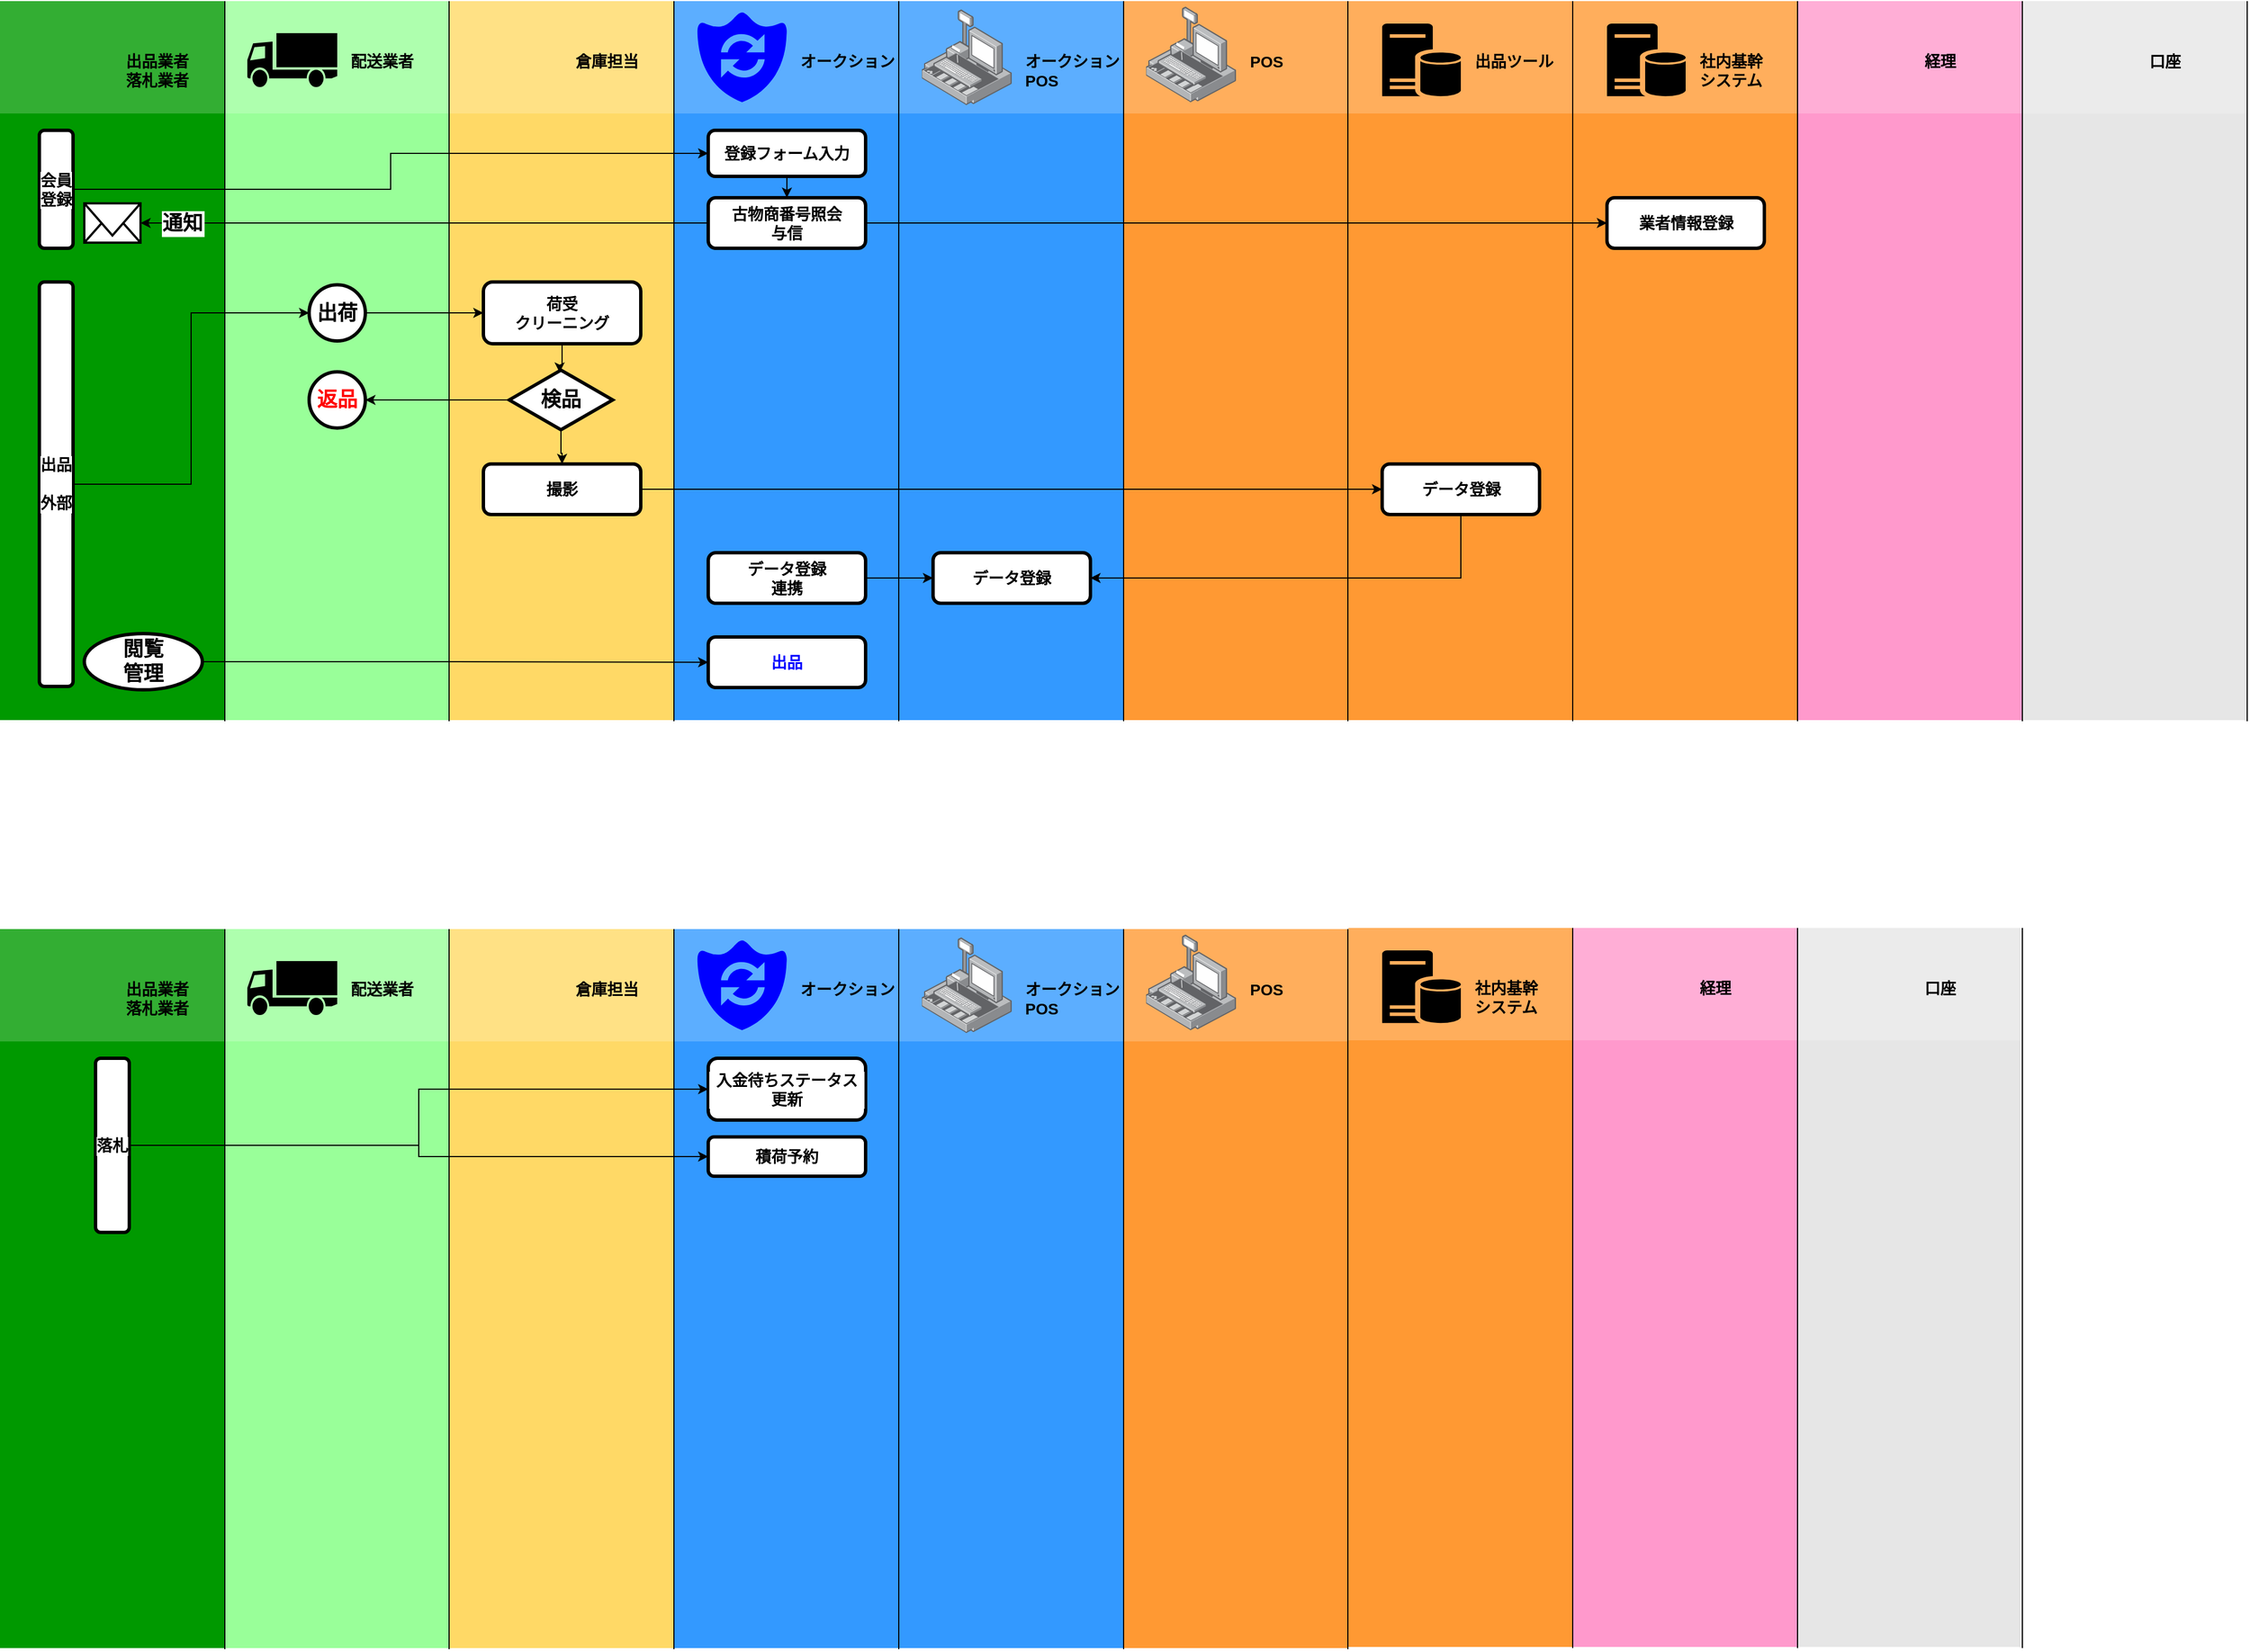 <mxfile version="10.8.5" type="github"><diagram id="za8MhXIXPKN2aP06DoR2" name="Page-1"><mxGraphModel dx="1836" dy="2108" grid="1" gridSize="10" guides="1" tooltips="1" connect="1" arrows="1" fold="1" page="1" pageScale="1" pageWidth="1169" pageHeight="826" math="0" shadow="0"><root><mxCell id="0"/><mxCell id="1" parent="0"/><mxCell id="djTdqgTqJG-qwQicNYeu-81" value="" style="group" vertex="1" connectable="0" parent="1"><mxGeometry x="999.5" y="5.351e-14" width="200" height="641" as="geometry"/></mxCell><mxCell id="djTdqgTqJG-qwQicNYeu-17" value="" style="whiteSpace=wrap;html=1;labelBackgroundColor=#ffffff;fontSize=14;fontColor=#0000FF;align=left;strokeColor=none;fillColor=#FF9933;" vertex="1" parent="djTdqgTqJG-qwQicNYeu-81"><mxGeometry width="200" height="640" as="geometry"/></mxCell><mxCell id="djTdqgTqJG-qwQicNYeu-18" value="" style="whiteSpace=wrap;html=1;labelBackgroundColor=#ffffff;fillColor=#FFFFFF;fontSize=14;fontColor=#FFFFFF;align=left;strokeColor=none;opacity=20;" vertex="1" parent="djTdqgTqJG-qwQicNYeu-81"><mxGeometry width="200" height="100" as="geometry"/></mxCell><mxCell id="djTdqgTqJG-qwQicNYeu-19" value="" style="endArrow=none;html=1;fontSize=14;fontColor=#0000FF;" edge="1" parent="djTdqgTqJG-qwQicNYeu-81"><mxGeometry width="50" height="50" relative="1" as="geometry"><mxPoint x="199.5" y="641" as="sourcePoint"/><mxPoint x="199.5" as="targetPoint"/></mxGeometry></mxCell><mxCell id="djTdqgTqJG-qwQicNYeu-20" value="POS" style="text;html=1;resizable=0;points=[];autosize=1;align=left;verticalAlign=top;spacingTop=-4;fontSize=14;fontColor=#000000;fontStyle=1" vertex="1" parent="djTdqgTqJG-qwQicNYeu-81"><mxGeometry x="110" y="42.5" width="50" height="20" as="geometry"/></mxCell><mxCell id="djTdqgTqJG-qwQicNYeu-21" value="" style="points=[];aspect=fixed;html=1;align=center;shadow=0;dashed=0;image;image=img/lib/allied_telesis/security/POS.svg;fillColor=#009900;fontColor=#000000;fontStyle=1" vertex="1" parent="djTdqgTqJG-qwQicNYeu-81"><mxGeometry x="20" y="5" width="80" height="85" as="geometry"/></mxCell><mxCell id="djTdqgTqJG-qwQicNYeu-66" value="" style="whiteSpace=wrap;html=1;labelBackgroundColor=#ffffff;fontSize=14;fontColor=#0000FF;align=left;strokeColor=none;fillColor=#3399FF;" vertex="1" parent="1"><mxGeometry x="800" y="5.329e-14" width="200" height="640" as="geometry"/></mxCell><mxCell id="djTdqgTqJG-qwQicNYeu-75" value="" style="group" vertex="1" connectable="0" parent="1"><mxGeometry x="600" width="200" height="641" as="geometry"/></mxCell><mxCell id="djTdqgTqJG-qwQicNYeu-7" value="" style="whiteSpace=wrap;html=1;labelBackgroundColor=#ffffff;fontSize=14;fontColor=#0000FF;align=left;strokeColor=none;fillColor=#3399FF;" vertex="1" parent="djTdqgTqJG-qwQicNYeu-75"><mxGeometry width="200" height="640" as="geometry"/></mxCell><mxCell id="djTdqgTqJG-qwQicNYeu-10" value="" style="whiteSpace=wrap;html=1;labelBackgroundColor=#ffffff;fillColor=#FFFFFF;fontSize=14;fontColor=#FFFFFF;align=left;strokeColor=none;opacity=20;" vertex="1" parent="djTdqgTqJG-qwQicNYeu-75"><mxGeometry width="200" height="100" as="geometry"/></mxCell><mxCell id="djTdqgTqJG-qwQicNYeu-12" value="" style="pointerEvents=1;shadow=0;dashed=0;html=1;strokeColor=none;labelPosition=center;verticalLabelPosition=bottom;verticalAlign=top;align=center;shape=mxgraph.mscae.oms.system_update;fillColor=#0000FF;fontColor=#009900;fontStyle=1" vertex="1" parent="djTdqgTqJG-qwQicNYeu-75"><mxGeometry x="20" y="10" width="80" height="80" as="geometry"/></mxCell><mxCell id="djTdqgTqJG-qwQicNYeu-8" value="" style="endArrow=none;html=1;fontSize=14;fontColor=#0000FF;" edge="1" parent="djTdqgTqJG-qwQicNYeu-75"><mxGeometry width="50" height="50" relative="1" as="geometry"><mxPoint x="199.5" y="641" as="sourcePoint"/><mxPoint x="199.5" as="targetPoint"/></mxGeometry></mxCell><mxCell id="djTdqgTqJG-qwQicNYeu-72" value="" style="shape=image;html=1;verticalAlign=top;verticalLabelPosition=bottom;labelBackgroundColor=#ffffff;imageAspect=0;aspect=fixed;image=https://cdn0.iconfinder.com/data/icons/google-material-design-3-0/48/ic_fiber_new_48px-128.png;strokeWidth=3;fillColor=#FFFFFF;gradientColor=none;fontSize=14;fontColor=#FF0000;align=center;" vertex="1" parent="djTdqgTqJG-qwQicNYeu-75"><mxGeometry x="6" y="4.5" width="28" height="28" as="geometry"/></mxCell><mxCell id="djTdqgTqJG-qwQicNYeu-57" value="積荷予約" style="rounded=1;whiteSpace=wrap;html=1;labelBackgroundColor=#ffffff;strokeWidth=3;fillColor=#FFFFFF;gradientColor=none;fontSize=14;fontColor=#000000;align=center;fontStyle=1" vertex="1" parent="djTdqgTqJG-qwQicNYeu-75"><mxGeometry x="30" y="185" width="140" height="35" as="geometry"/></mxCell><mxCell id="djTdqgTqJG-qwQicNYeu-80" value="" style="group" vertex="1" connectable="0" parent="1"><mxGeometry x="400" width="200" height="641" as="geometry"/></mxCell><mxCell id="djTdqgTqJG-qwQicNYeu-29" value="" style="whiteSpace=wrap;html=1;labelBackgroundColor=#ffffff;fontSize=14;fontColor=#0000FF;align=left;strokeColor=none;fillColor=#FFD966;" vertex="1" parent="djTdqgTqJG-qwQicNYeu-80"><mxGeometry width="200" height="640" as="geometry"/></mxCell><mxCell id="djTdqgTqJG-qwQicNYeu-30" value="" style="whiteSpace=wrap;html=1;labelBackgroundColor=#ffffff;fillColor=#FFFFFF;fontSize=14;fontColor=#FFFFFF;align=left;strokeColor=none;opacity=20;" vertex="1" parent="djTdqgTqJG-qwQicNYeu-80"><mxGeometry width="200" height="100" as="geometry"/></mxCell><mxCell id="djTdqgTqJG-qwQicNYeu-35" value="" style="shape=image;html=1;verticalAlign=top;verticalLabelPosition=bottom;labelBackgroundColor=#ffffff;imageAspect=0;aspect=fixed;image=https://cdn3.iconfinder.com/data/icons/whisky-break/90/warehouse-128.png;fontStyle=1;imageBackground=none;" vertex="1" parent="djTdqgTqJG-qwQicNYeu-80"><mxGeometry x="20" y="12.5" width="80" height="80" as="geometry"/></mxCell><mxCell id="djTdqgTqJG-qwQicNYeu-28" value="倉庫担当" style="text;html=1;resizable=0;points=[];autosize=1;align=left;verticalAlign=top;spacingTop=-4;fontSize=14;fontColor=#000000;fontStyle=1" vertex="1" parent="djTdqgTqJG-qwQicNYeu-80"><mxGeometry x="110" y="42.5" width="70" height="20" as="geometry"/></mxCell><mxCell id="djTdqgTqJG-qwQicNYeu-31" value="" style="endArrow=none;html=1;fontSize=14;fontColor=#0000FF;" edge="1" parent="djTdqgTqJG-qwQicNYeu-80"><mxGeometry width="50" height="50" relative="1" as="geometry"><mxPoint x="199.5" y="641" as="sourcePoint"/><mxPoint x="199.5" as="targetPoint"/></mxGeometry></mxCell><mxCell id="djTdqgTqJG-qwQicNYeu-79" value="" style="group" vertex="1" connectable="0" parent="1"><mxGeometry x="200" width="200" height="641" as="geometry"/></mxCell><mxCell id="djTdqgTqJG-qwQicNYeu-25" value="" style="whiteSpace=wrap;html=1;labelBackgroundColor=#ffffff;fontSize=14;fontColor=#99FF99;align=left;strokeColor=none;fillColor=#99FF99;" vertex="1" parent="djTdqgTqJG-qwQicNYeu-79"><mxGeometry width="200" height="640" as="geometry"/></mxCell><mxCell id="djTdqgTqJG-qwQicNYeu-26" value="" style="whiteSpace=wrap;html=1;labelBackgroundColor=#ffffff;fillColor=#FFFFFF;fontSize=14;fontColor=#FFFFFF;align=left;strokeColor=none;opacity=20;" vertex="1" parent="djTdqgTqJG-qwQicNYeu-79"><mxGeometry width="200" height="100" as="geometry"/></mxCell><mxCell id="djTdqgTqJG-qwQicNYeu-33" value="" style="endArrow=none;html=1;fontSize=14;fontColor=#0000FF;" edge="1" parent="djTdqgTqJG-qwQicNYeu-79"><mxGeometry width="50" height="50" relative="1" as="geometry"><mxPoint x="199.5" y="641" as="sourcePoint"/><mxPoint x="199.5" as="targetPoint"/></mxGeometry></mxCell><mxCell id="djTdqgTqJG-qwQicNYeu-37" value="配送業者" style="text;html=1;resizable=0;points=[];autosize=1;align=left;verticalAlign=top;spacingTop=-4;fontSize=14;fontColor=#000000;fontStyle=1" vertex="1" parent="djTdqgTqJG-qwQicNYeu-79"><mxGeometry x="110" y="42.5" width="70" height="20" as="geometry"/></mxCell><mxCell id="djTdqgTqJG-qwQicNYeu-38" value="" style="shape=mxgraph.signs.transportation.truck_1;html=1;fillColor=#000000;strokeColor=none;verticalLabelPosition=bottom;verticalAlign=top;align=center;labelBackgroundColor=#ffffff;fontSize=14;fontColor=#99FF99;" vertex="1" parent="djTdqgTqJG-qwQicNYeu-79"><mxGeometry x="20" y="28.5" width="80" height="48" as="geometry"/></mxCell><mxCell id="djTdqgTqJG-qwQicNYeu-78" value="" style="group;fontStyle=0;fontColor=#000000;" vertex="1" connectable="0" parent="1"><mxGeometry width="200" height="641" as="geometry"/></mxCell><mxCell id="djTdqgTqJG-qwQicNYeu-3" value="" style="whiteSpace=wrap;html=1;labelBackgroundColor=#ffffff;fontSize=14;fontColor=#0000FF;align=left;strokeColor=none;fillColor=#009900;" vertex="1" parent="djTdqgTqJG-qwQicNYeu-78"><mxGeometry width="200" height="640" as="geometry"/></mxCell><mxCell id="djTdqgTqJG-qwQicNYeu-9" value="" style="whiteSpace=wrap;html=1;labelBackgroundColor=#ffffff;fillColor=#FFFFFF;fontSize=14;fontColor=#FFFFFF;align=left;strokeColor=none;opacity=20;" vertex="1" parent="djTdqgTqJG-qwQicNYeu-78"><mxGeometry width="200" height="100" as="geometry"/></mxCell><mxCell id="djTdqgTqJG-qwQicNYeu-1" value="" style="shape=image;html=1;verticalAlign=top;verticalLabelPosition=bottom;labelBackgroundColor=#ffffff;imageAspect=0;aspect=fixed;image=https://cdn2.iconfinder.com/data/icons/property-agent-real-estate/235/property-agent-010-128.png;fontSize=14;fontColor=#0000FF;align=left;" vertex="1" parent="djTdqgTqJG-qwQicNYeu-78"><mxGeometry x="35" y="20" width="65" height="65" as="geometry"/></mxCell><mxCell id="djTdqgTqJG-qwQicNYeu-4" value="出品業者&lt;br&gt;落札業者&lt;br&gt;" style="text;html=1;resizable=0;points=[];autosize=1;align=left;verticalAlign=top;spacingTop=-4;fontSize=14;fontColor=#000000;fontStyle=1" vertex="1" parent="djTdqgTqJG-qwQicNYeu-78"><mxGeometry x="110" y="42.5" width="70" height="40" as="geometry"/></mxCell><mxCell id="djTdqgTqJG-qwQicNYeu-2" value="" style="endArrow=none;html=1;fontSize=14;fontColor=#0000FF;" edge="1" parent="djTdqgTqJG-qwQicNYeu-78"><mxGeometry width="50" height="50" relative="1" as="geometry"><mxPoint x="200" y="641" as="sourcePoint"/><mxPoint x="200" as="targetPoint"/></mxGeometry></mxCell><mxCell id="djTdqgTqJG-qwQicNYeu-85" value="落札" style="rounded=1;whiteSpace=wrap;html=1;labelBackgroundColor=#ffffff;strokeWidth=3;fillColor=#FFFFFF;gradientColor=none;fontSize=14;fontColor=#000000;align=center;fontStyle=1" vertex="1" parent="djTdqgTqJG-qwQicNYeu-78"><mxGeometry x="85" y="115" width="30" height="155" as="geometry"/></mxCell><mxCell id="djTdqgTqJG-qwQicNYeu-49" value="入金待ちステータス更新" style="rounded=1;whiteSpace=wrap;html=1;labelBackgroundColor=#ffffff;strokeWidth=3;fillColor=#FFFFFF;gradientColor=none;fontSize=14;fontColor=#000000;align=center;fontStyle=1" vertex="1" parent="1"><mxGeometry x="630" y="115" width="140" height="55" as="geometry"/></mxCell><mxCell id="djTdqgTqJG-qwQicNYeu-56" value="" style="shape=image;html=1;verticalAlign=top;verticalLabelPosition=bottom;labelBackgroundColor=#ffffff;imageAspect=0;aspect=fixed;image=https://cdn1.iconfinder.com/data/icons/business-237/65/icons-09-128.png;strokeWidth=3;fillColor=#FF99CC;gradientColor=none;fontSize=14;fontColor=#000000;align=center;" vertex="1" parent="1"><mxGeometry x="1411.5" y="2.5" width="88" height="88" as="geometry"/></mxCell><mxCell id="djTdqgTqJG-qwQicNYeu-67" value="" style="whiteSpace=wrap;html=1;labelBackgroundColor=#ffffff;fillColor=#FFFFFF;fontSize=14;fontColor=#FFFFFF;align=left;strokeColor=none;opacity=20;" vertex="1" parent="1"><mxGeometry x="800" y="5.329e-14" width="200" height="100" as="geometry"/></mxCell><mxCell id="djTdqgTqJG-qwQicNYeu-70" value="" style="endArrow=none;html=1;fontSize=14;fontColor=#0000FF;" edge="1" parent="1"><mxGeometry width="50" height="50" relative="1" as="geometry"><mxPoint x="999.5" y="641" as="sourcePoint"/><mxPoint x="999.5" y="5.329e-14" as="targetPoint"/></mxGeometry></mxCell><mxCell id="djTdqgTqJG-qwQicNYeu-71" value="" style="points=[];aspect=fixed;html=1;align=center;shadow=0;dashed=0;image;image=img/lib/allied_telesis/security/POS.svg;fillColor=#009900;fontColor=#000000;fontStyle=1" vertex="1" parent="1"><mxGeometry x="820" y="7.5" width="80" height="85" as="geometry"/></mxCell><mxCell id="djTdqgTqJG-qwQicNYeu-73" value="" style="shape=image;html=1;verticalAlign=top;verticalLabelPosition=bottom;labelBackgroundColor=#ffffff;imageAspect=0;aspect=fixed;image=https://cdn0.iconfinder.com/data/icons/google-material-design-3-0/48/ic_fiber_new_48px-128.png;strokeWidth=3;fillColor=#FFFFFF;gradientColor=none;fontSize=14;fontColor=#FF0000;align=center;" vertex="1" parent="1"><mxGeometry x="806" y="4.5" width="28" height="28" as="geometry"/></mxCell><mxCell id="djTdqgTqJG-qwQicNYeu-16" value="オークション" style="text;html=1;resizable=0;points=[];autosize=1;align=left;verticalAlign=top;spacingTop=-4;fontSize=14;fontColor=#000000;fontStyle=1" vertex="1" parent="1"><mxGeometry x="710" y="42.5" width="100" height="20" as="geometry"/></mxCell><mxCell id="djTdqgTqJG-qwQicNYeu-69" value="オークション&lt;br&gt;POS&lt;br&gt;" style="text;html=1;resizable=0;points=[];autosize=1;align=left;verticalAlign=top;spacingTop=-4;fontSize=14;fontColor=#000000;fontStyle=1" vertex="1" parent="1"><mxGeometry x="910" y="42.5" width="100" height="40" as="geometry"/></mxCell><mxCell id="djTdqgTqJG-qwQicNYeu-82" value="" style="group" vertex="1" connectable="0" parent="1"><mxGeometry x="1399.5" y="-1.0" width="200" height="641" as="geometry"/></mxCell><mxCell id="djTdqgTqJG-qwQicNYeu-39" value="" style="whiteSpace=wrap;html=1;labelBackgroundColor=#ffffff;fontSize=14;fontColor=#0000FF;align=left;strokeColor=none;fillColor=#FF99CC;" vertex="1" parent="djTdqgTqJG-qwQicNYeu-82"><mxGeometry width="200" height="640" as="geometry"/></mxCell><mxCell id="djTdqgTqJG-qwQicNYeu-40" value="" style="whiteSpace=wrap;html=1;labelBackgroundColor=#ffffff;fillColor=#FFFFFF;fontSize=14;fontColor=#FFFFFF;align=left;strokeColor=none;opacity=20;" vertex="1" parent="djTdqgTqJG-qwQicNYeu-82"><mxGeometry width="200" height="100" as="geometry"/></mxCell><mxCell id="djTdqgTqJG-qwQicNYeu-41" value="" style="endArrow=none;html=1;fontSize=14;fontColor=#0000FF;" edge="1" parent="djTdqgTqJG-qwQicNYeu-82"><mxGeometry width="50" height="50" relative="1" as="geometry"><mxPoint x="199.5" y="641" as="sourcePoint"/><mxPoint x="199.5" as="targetPoint"/></mxGeometry></mxCell><mxCell id="djTdqgTqJG-qwQicNYeu-42" value="経理" style="text;html=1;resizable=0;points=[];autosize=1;align=left;verticalAlign=top;spacingTop=-4;fontSize=14;fontColor=#000000;fontStyle=1" vertex="1" parent="djTdqgTqJG-qwQicNYeu-82"><mxGeometry x="110" y="42.5" width="40" height="20" as="geometry"/></mxCell><mxCell id="djTdqgTqJG-qwQicNYeu-43" value="" style="shape=image;html=1;verticalAlign=top;verticalLabelPosition=bottom;labelBackgroundColor=#ffffff;imageAspect=0;aspect=fixed;image=https://cdn2.iconfinder.com/data/icons/free-mobile-icon-kit/64/Yen_coin.png;strokeWidth=3;fillColor=#FF9933;gradientColor=none;fontSize=14;fontColor=#99FF99;align=center;" vertex="1" parent="djTdqgTqJG-qwQicNYeu-82"><mxGeometry x="36" y="18" width="64" height="64" as="geometry"/></mxCell><mxCell id="djTdqgTqJG-qwQicNYeu-83" value="" style="group" vertex="1" connectable="0" parent="1"><mxGeometry x="1599.5" y="-1" width="200" height="641" as="geometry"/></mxCell><mxCell id="djTdqgTqJG-qwQicNYeu-51" value="" style="whiteSpace=wrap;html=1;labelBackgroundColor=#ffffff;fontSize=14;align=left;strokeColor=none;fillColor=#E6E6E6;" vertex="1" parent="djTdqgTqJG-qwQicNYeu-83"><mxGeometry width="200" height="640" as="geometry"/></mxCell><mxCell id="djTdqgTqJG-qwQicNYeu-52" value="" style="whiteSpace=wrap;html=1;labelBackgroundColor=#ffffff;fillColor=#FFFFFF;fontSize=14;fontColor=#FFFFFF;align=left;strokeColor=none;opacity=20;" vertex="1" parent="djTdqgTqJG-qwQicNYeu-83"><mxGeometry width="200" height="100" as="geometry"/></mxCell><mxCell id="djTdqgTqJG-qwQicNYeu-53" value="" style="endArrow=none;html=1;fontSize=14;fontColor=#0000FF;" edge="1" parent="djTdqgTqJG-qwQicNYeu-83"><mxGeometry width="50" height="50" relative="1" as="geometry"><mxPoint x="199.5" y="641" as="sourcePoint"/><mxPoint x="199.5" as="targetPoint"/></mxGeometry></mxCell><mxCell id="djTdqgTqJG-qwQicNYeu-54" value="口座" style="text;html=1;resizable=0;points=[];autosize=1;align=left;verticalAlign=top;spacingTop=-4;fontSize=14;fontColor=#000000;fontStyle=1" vertex="1" parent="djTdqgTqJG-qwQicNYeu-83"><mxGeometry x="110" y="43" width="40" height="20" as="geometry"/></mxCell><mxCell id="djTdqgTqJG-qwQicNYeu-86" style="edgeStyle=orthogonalEdgeStyle;rounded=0;orthogonalLoop=1;jettySize=auto;html=1;fontSize=14;fontColor=#000000;" edge="1" parent="1" source="djTdqgTqJG-qwQicNYeu-85" target="djTdqgTqJG-qwQicNYeu-49"><mxGeometry relative="1" as="geometry"/></mxCell><mxCell id="djTdqgTqJG-qwQicNYeu-88" style="edgeStyle=orthogonalEdgeStyle;rounded=0;orthogonalLoop=1;jettySize=auto;html=1;entryX=0;entryY=0.5;entryDx=0;entryDy=0;fontSize=14;fontColor=#000000;" edge="1" parent="1" source="djTdqgTqJG-qwQicNYeu-85" target="djTdqgTqJG-qwQicNYeu-57"><mxGeometry relative="1" as="geometry"/></mxCell><mxCell id="djTdqgTqJG-qwQicNYeu-90" value="" style="group" vertex="1" connectable="0" parent="1"><mxGeometry x="999.5" y="-826" width="238.5" height="641" as="geometry"/></mxCell><mxCell id="djTdqgTqJG-qwQicNYeu-91" value="" style="whiteSpace=wrap;html=1;labelBackgroundColor=#ffffff;fontSize=14;fontColor=#0000FF;align=left;strokeColor=none;fillColor=#FF9933;" vertex="1" parent="djTdqgTqJG-qwQicNYeu-90"><mxGeometry width="200" height="640" as="geometry"/></mxCell><mxCell id="djTdqgTqJG-qwQicNYeu-92" value="" style="whiteSpace=wrap;html=1;labelBackgroundColor=#ffffff;fillColor=#FFFFFF;fontSize=14;fontColor=#FFFFFF;align=left;strokeColor=none;opacity=20;" vertex="1" parent="djTdqgTqJG-qwQicNYeu-90"><mxGeometry width="200" height="100" as="geometry"/></mxCell><mxCell id="djTdqgTqJG-qwQicNYeu-93" value="" style="endArrow=none;html=1;fontSize=14;fontColor=#0000FF;" edge="1" parent="djTdqgTqJG-qwQicNYeu-90"><mxGeometry width="50" height="50" relative="1" as="geometry"><mxPoint x="199.5" y="641" as="sourcePoint"/><mxPoint x="199.5" as="targetPoint"/></mxGeometry></mxCell><mxCell id="djTdqgTqJG-qwQicNYeu-94" value="POS" style="text;html=1;resizable=0;points=[];autosize=1;align=left;verticalAlign=top;spacingTop=-4;fontSize=14;fontColor=#000000;fontStyle=1" vertex="1" parent="djTdqgTqJG-qwQicNYeu-90"><mxGeometry x="110" y="42.5" width="50" height="20" as="geometry"/></mxCell><mxCell id="djTdqgTqJG-qwQicNYeu-95" value="" style="points=[];aspect=fixed;html=1;align=center;shadow=0;dashed=0;image;image=img/lib/allied_telesis/security/POS.svg;fillColor=#009900;fontColor=#000000;fontStyle=1" vertex="1" parent="djTdqgTqJG-qwQicNYeu-90"><mxGeometry x="20" y="5" width="80" height="85" as="geometry"/></mxCell><mxCell id="djTdqgTqJG-qwQicNYeu-96" value="" style="whiteSpace=wrap;html=1;labelBackgroundColor=#ffffff;fontSize=14;fontColor=#0000FF;align=left;strokeColor=none;fillColor=#3399FF;" vertex="1" parent="1"><mxGeometry x="800" y="-826" width="200" height="640" as="geometry"/></mxCell><mxCell id="djTdqgTqJG-qwQicNYeu-97" value="" style="group" vertex="1" connectable="0" parent="1"><mxGeometry x="600" y="-826" width="200" height="641" as="geometry"/></mxCell><mxCell id="djTdqgTqJG-qwQicNYeu-98" value="" style="whiteSpace=wrap;html=1;labelBackgroundColor=#ffffff;fontSize=14;fontColor=#0000FF;align=left;strokeColor=none;fillColor=#3399FF;" vertex="1" parent="djTdqgTqJG-qwQicNYeu-97"><mxGeometry width="200" height="640" as="geometry"/></mxCell><mxCell id="djTdqgTqJG-qwQicNYeu-99" value="" style="whiteSpace=wrap;html=1;labelBackgroundColor=#ffffff;fillColor=#FFFFFF;fontSize=14;fontColor=#FFFFFF;align=left;strokeColor=none;opacity=20;" vertex="1" parent="djTdqgTqJG-qwQicNYeu-97"><mxGeometry width="200" height="100" as="geometry"/></mxCell><mxCell id="djTdqgTqJG-qwQicNYeu-100" value="" style="pointerEvents=1;shadow=0;dashed=0;html=1;strokeColor=none;labelPosition=center;verticalLabelPosition=bottom;verticalAlign=top;align=center;shape=mxgraph.mscae.oms.system_update;fillColor=#0000FF;fontColor=#009900;fontStyle=1" vertex="1" parent="djTdqgTqJG-qwQicNYeu-97"><mxGeometry x="20" y="10" width="80" height="80" as="geometry"/></mxCell><mxCell id="djTdqgTqJG-qwQicNYeu-101" value="" style="endArrow=none;html=1;fontSize=14;fontColor=#0000FF;" edge="1" parent="djTdqgTqJG-qwQicNYeu-97"><mxGeometry width="50" height="50" relative="1" as="geometry"><mxPoint x="199.5" y="641" as="sourcePoint"/><mxPoint x="199.5" as="targetPoint"/></mxGeometry></mxCell><mxCell id="djTdqgTqJG-qwQicNYeu-102" value="" style="shape=image;html=1;verticalAlign=top;verticalLabelPosition=bottom;labelBackgroundColor=#ffffff;imageAspect=0;aspect=fixed;image=https://cdn0.iconfinder.com/data/icons/google-material-design-3-0/48/ic_fiber_new_48px-128.png;strokeWidth=3;fillColor=#FFFFFF;gradientColor=none;fontSize=14;fontColor=#FF0000;align=center;" vertex="1" parent="djTdqgTqJG-qwQicNYeu-97"><mxGeometry x="6" y="4.5" width="28" height="28" as="geometry"/></mxCell><mxCell id="djTdqgTqJG-qwQicNYeu-103" value="古物商番号照会&lt;br&gt;与信&lt;br&gt;" style="rounded=1;whiteSpace=wrap;html=1;labelBackgroundColor=#ffffff;strokeWidth=3;fillColor=#FFFFFF;gradientColor=none;fontSize=14;fontColor=#000000;align=center;fontStyle=1" vertex="1" parent="djTdqgTqJG-qwQicNYeu-97"><mxGeometry x="30" y="175" width="140" height="45" as="geometry"/></mxCell><mxCell id="djTdqgTqJG-qwQicNYeu-225" value="データ登録&lt;br&gt;連携&lt;br&gt;" style="rounded=1;whiteSpace=wrap;html=1;labelBackgroundColor=#ffffff;strokeWidth=3;fillColor=#FFFFFF;gradientColor=none;fontSize=14;fontColor=#000000;align=center;fontStyle=1" vertex="1" parent="djTdqgTqJG-qwQicNYeu-97"><mxGeometry x="30" y="491" width="140" height="45" as="geometry"/></mxCell><mxCell id="djTdqgTqJG-qwQicNYeu-227" value="出品" style="rounded=1;whiteSpace=wrap;html=1;labelBackgroundColor=#ffffff;strokeWidth=3;fillColor=#FFFFFF;gradientColor=none;fontSize=14;fontColor=#0000FF;align=center;fontStyle=1" vertex="1" parent="djTdqgTqJG-qwQicNYeu-97"><mxGeometry x="30" y="566" width="140" height="45" as="geometry"/></mxCell><mxCell id="djTdqgTqJG-qwQicNYeu-104" value="" style="group" vertex="1" connectable="0" parent="1"><mxGeometry x="400" y="-826" width="200" height="641" as="geometry"/></mxCell><mxCell id="djTdqgTqJG-qwQicNYeu-105" value="" style="whiteSpace=wrap;html=1;labelBackgroundColor=#ffffff;fontSize=14;fontColor=#0000FF;align=left;strokeColor=none;fillColor=#FFD966;" vertex="1" parent="djTdqgTqJG-qwQicNYeu-104"><mxGeometry width="200" height="640" as="geometry"/></mxCell><mxCell id="djTdqgTqJG-qwQicNYeu-106" value="" style="whiteSpace=wrap;html=1;labelBackgroundColor=#ffffff;fillColor=#FFFFFF;fontSize=14;fontColor=#FFFFFF;align=left;strokeColor=none;opacity=20;" vertex="1" parent="djTdqgTqJG-qwQicNYeu-104"><mxGeometry width="200" height="100" as="geometry"/></mxCell><mxCell id="djTdqgTqJG-qwQicNYeu-107" value="" style="shape=image;html=1;verticalAlign=top;verticalLabelPosition=bottom;labelBackgroundColor=#ffffff;imageAspect=0;aspect=fixed;image=https://cdn3.iconfinder.com/data/icons/whisky-break/90/warehouse-128.png;fontStyle=1;imageBackground=none;" vertex="1" parent="djTdqgTqJG-qwQicNYeu-104"><mxGeometry x="20" y="12.5" width="80" height="80" as="geometry"/></mxCell><mxCell id="djTdqgTqJG-qwQicNYeu-108" value="倉庫担当" style="text;html=1;resizable=0;points=[];autosize=1;align=left;verticalAlign=top;spacingTop=-4;fontSize=14;fontColor=#000000;fontStyle=1" vertex="1" parent="djTdqgTqJG-qwQicNYeu-104"><mxGeometry x="110" y="42.5" width="70" height="20" as="geometry"/></mxCell><mxCell id="djTdqgTqJG-qwQicNYeu-109" value="" style="endArrow=none;html=1;fontSize=14;fontColor=#0000FF;" edge="1" parent="djTdqgTqJG-qwQicNYeu-104"><mxGeometry width="50" height="50" relative="1" as="geometry"><mxPoint x="199.5" y="641" as="sourcePoint"/><mxPoint x="199.5" as="targetPoint"/></mxGeometry></mxCell><mxCell id="djTdqgTqJG-qwQicNYeu-190" style="edgeStyle=orthogonalEdgeStyle;rounded=0;orthogonalLoop=1;jettySize=auto;html=1;entryX=0.487;entryY=0.056;entryDx=0;entryDy=0;entryPerimeter=0;fontSize=18;fontColor=#000000;" edge="1" parent="djTdqgTqJG-qwQicNYeu-104" source="djTdqgTqJG-qwQicNYeu-182" target="djTdqgTqJG-qwQicNYeu-189"><mxGeometry relative="1" as="geometry"/></mxCell><mxCell id="djTdqgTqJG-qwQicNYeu-182" value="荷受&lt;br&gt;クリーニング&lt;br&gt;" style="rounded=1;whiteSpace=wrap;html=1;labelBackgroundColor=#ffffff;strokeWidth=3;fillColor=#FFFFFF;gradientColor=none;fontSize=14;fontColor=#000000;align=center;fontStyle=1" vertex="1" parent="djTdqgTqJG-qwQicNYeu-104"><mxGeometry x="30" y="250" width="140" height="55" as="geometry"/></mxCell><mxCell id="djTdqgTqJG-qwQicNYeu-195" style="edgeStyle=orthogonalEdgeStyle;rounded=0;orthogonalLoop=1;jettySize=auto;html=1;entryX=0.5;entryY=0;entryDx=0;entryDy=0;fontSize=18;fontColor=#FF0000;" edge="1" parent="djTdqgTqJG-qwQicNYeu-104" source="djTdqgTqJG-qwQicNYeu-189" target="djTdqgTqJG-qwQicNYeu-193"><mxGeometry relative="1" as="geometry"/></mxCell><mxCell id="djTdqgTqJG-qwQicNYeu-189" value="検品" style="html=1;whiteSpace=wrap;aspect=fixed;shape=isoRectangle;labelBackgroundColor=#ffffff;strokeWidth=3;fontSize=18;align=center;fontStyle=1" vertex="1" parent="djTdqgTqJG-qwQicNYeu-104"><mxGeometry x="53" y="327.5" width="92" height="55" as="geometry"/></mxCell><mxCell id="djTdqgTqJG-qwQicNYeu-193" value="撮影" style="rounded=1;whiteSpace=wrap;html=1;labelBackgroundColor=#ffffff;strokeWidth=3;fillColor=#FFFFFF;gradientColor=none;fontSize=14;fontColor=#000000;align=center;fontStyle=1" vertex="1" parent="djTdqgTqJG-qwQicNYeu-104"><mxGeometry x="30" y="412" width="140" height="45" as="geometry"/></mxCell><mxCell id="djTdqgTqJG-qwQicNYeu-110" value="" style="group;fontStyle=1" vertex="1" connectable="0" parent="1"><mxGeometry x="200" y="-826" width="200" height="641" as="geometry"/></mxCell><mxCell id="djTdqgTqJG-qwQicNYeu-111" value="" style="whiteSpace=wrap;html=1;labelBackgroundColor=#ffffff;fontSize=14;fontColor=#99FF99;align=left;strokeColor=none;fillColor=#99FF99;" vertex="1" parent="djTdqgTqJG-qwQicNYeu-110"><mxGeometry width="200" height="640" as="geometry"/></mxCell><mxCell id="djTdqgTqJG-qwQicNYeu-112" value="" style="whiteSpace=wrap;html=1;labelBackgroundColor=#ffffff;fillColor=#FFFFFF;fontSize=14;fontColor=#FFFFFF;align=left;strokeColor=none;opacity=20;" vertex="1" parent="djTdqgTqJG-qwQicNYeu-110"><mxGeometry width="200" height="100" as="geometry"/></mxCell><mxCell id="djTdqgTqJG-qwQicNYeu-113" value="" style="endArrow=none;html=1;fontSize=14;fontColor=#0000FF;" edge="1" parent="djTdqgTqJG-qwQicNYeu-110"><mxGeometry width="50" height="50" relative="1" as="geometry"><mxPoint x="199.5" y="641" as="sourcePoint"/><mxPoint x="199.5" as="targetPoint"/></mxGeometry></mxCell><mxCell id="djTdqgTqJG-qwQicNYeu-114" value="配送業者" style="text;html=1;resizable=0;points=[];autosize=1;align=left;verticalAlign=top;spacingTop=-4;fontSize=14;fontColor=#000000;fontStyle=1" vertex="1" parent="djTdqgTqJG-qwQicNYeu-110"><mxGeometry x="110" y="42.5" width="70" height="20" as="geometry"/></mxCell><mxCell id="djTdqgTqJG-qwQicNYeu-115" value="" style="shape=mxgraph.signs.transportation.truck_1;html=1;fillColor=#000000;strokeColor=none;verticalLabelPosition=bottom;verticalAlign=top;align=center;labelBackgroundColor=#ffffff;fontSize=14;fontColor=#99FF99;" vertex="1" parent="djTdqgTqJG-qwQicNYeu-110"><mxGeometry x="20" y="28.5" width="80" height="48" as="geometry"/></mxCell><mxCell id="djTdqgTqJG-qwQicNYeu-184" value="出荷" style="ellipse;whiteSpace=wrap;html=1;aspect=fixed;labelBackgroundColor=#ffffff;strokeWidth=3;fontSize=18;align=center;fontStyle=1" vertex="1" parent="djTdqgTqJG-qwQicNYeu-110"><mxGeometry x="75" y="252.5" width="50" height="50" as="geometry"/></mxCell><mxCell id="djTdqgTqJG-qwQicNYeu-191" value="返品" style="ellipse;whiteSpace=wrap;html=1;aspect=fixed;labelBackgroundColor=#ffffff;strokeWidth=3;fontSize=18;align=center;fontStyle=1;fontColor=#FF0000;" vertex="1" parent="djTdqgTqJG-qwQicNYeu-110"><mxGeometry x="75" y="330" width="50" height="50" as="geometry"/></mxCell><mxCell id="djTdqgTqJG-qwQicNYeu-116" value="" style="group;fontStyle=0;fontColor=#000000;" vertex="1" connectable="0" parent="1"><mxGeometry y="-826" width="213" height="641" as="geometry"/></mxCell><mxCell id="djTdqgTqJG-qwQicNYeu-117" value="" style="whiteSpace=wrap;html=1;labelBackgroundColor=#ffffff;fontSize=14;fontColor=#0000FF;align=left;strokeColor=none;fillColor=#009900;" vertex="1" parent="djTdqgTqJG-qwQicNYeu-116"><mxGeometry width="200" height="640" as="geometry"/></mxCell><mxCell id="djTdqgTqJG-qwQicNYeu-118" value="" style="whiteSpace=wrap;html=1;labelBackgroundColor=#ffffff;fillColor=#FFFFFF;fontSize=14;fontColor=#FFFFFF;align=left;strokeColor=none;opacity=20;" vertex="1" parent="djTdqgTqJG-qwQicNYeu-116"><mxGeometry width="200" height="100" as="geometry"/></mxCell><mxCell id="djTdqgTqJG-qwQicNYeu-119" value="" style="shape=image;html=1;verticalAlign=top;verticalLabelPosition=bottom;labelBackgroundColor=#ffffff;imageAspect=0;aspect=fixed;image=https://cdn2.iconfinder.com/data/icons/property-agent-real-estate/235/property-agent-010-128.png;fontSize=14;fontColor=#0000FF;align=left;" vertex="1" parent="djTdqgTqJG-qwQicNYeu-116"><mxGeometry x="35" y="20" width="65" height="65" as="geometry"/></mxCell><mxCell id="djTdqgTqJG-qwQicNYeu-120" value="出品業者&lt;br&gt;落札業者" style="text;html=1;resizable=0;points=[];autosize=1;align=left;verticalAlign=top;spacingTop=-4;fontSize=14;fontColor=#000000;fontStyle=1" vertex="1" parent="djTdqgTqJG-qwQicNYeu-116"><mxGeometry x="110" y="42.5" width="70" height="40" as="geometry"/></mxCell><mxCell id="djTdqgTqJG-qwQicNYeu-121" value="" style="endArrow=none;html=1;fontSize=14;fontColor=#0000FF;" edge="1" parent="djTdqgTqJG-qwQicNYeu-116"><mxGeometry width="50" height="50" relative="1" as="geometry"><mxPoint x="200" y="641" as="sourcePoint"/><mxPoint x="200" as="targetPoint"/></mxGeometry></mxCell><mxCell id="djTdqgTqJG-qwQicNYeu-122" value="会員登録" style="rounded=1;whiteSpace=wrap;html=1;labelBackgroundColor=#ffffff;strokeWidth=3;fillColor=#FFFFFF;gradientColor=none;fontSize=14;fontColor=#000000;align=center;fontStyle=1" vertex="1" parent="djTdqgTqJG-qwQicNYeu-116"><mxGeometry x="35" y="115" width="30" height="105" as="geometry"/></mxCell><mxCell id="djTdqgTqJG-qwQicNYeu-177" value="" style="html=1;verticalLabelPosition=bottom;align=center;labelBackgroundColor=#ffffff;verticalAlign=top;strokeWidth=2;strokeColor=#000000;fillColor=#ffffff;shadow=0;dashed=0;shape=mxgraph.ios7.icons.mail;fontSize=14;fontColor=#000000;" vertex="1" parent="djTdqgTqJG-qwQicNYeu-116"><mxGeometry x="75" y="180" width="50" height="35" as="geometry"/></mxCell><mxCell id="djTdqgTqJG-qwQicNYeu-181" value="出品&lt;br&gt;&lt;br&gt;外部&lt;br&gt;" style="rounded=1;whiteSpace=wrap;html=1;labelBackgroundColor=#ffffff;strokeWidth=3;fillColor=#FFFFFF;gradientColor=none;fontSize=14;fontColor=#000000;align=center;fontStyle=1" vertex="1" parent="djTdqgTqJG-qwQicNYeu-116"><mxGeometry x="35" y="250" width="30" height="360" as="geometry"/></mxCell><mxCell id="djTdqgTqJG-qwQicNYeu-230" value="閲覧&lt;br&gt;管理&lt;br&gt;" style="ellipse;whiteSpace=wrap;html=1;labelBackgroundColor=#ffffff;strokeWidth=3;fontSize=18;align=center;fontStyle=1" vertex="1" parent="djTdqgTqJG-qwQicNYeu-116"><mxGeometry x="75" y="563" width="105" height="50" as="geometry"/></mxCell><mxCell id="djTdqgTqJG-qwQicNYeu-145" style="edgeStyle=orthogonalEdgeStyle;rounded=0;orthogonalLoop=1;jettySize=auto;html=1;fontSize=14;fontColor=#000000;" edge="1" parent="1" source="djTdqgTqJG-qwQicNYeu-123" target="djTdqgTqJG-qwQicNYeu-103"><mxGeometry relative="1" as="geometry"/></mxCell><mxCell id="djTdqgTqJG-qwQicNYeu-123" value="登録フォーム入力&lt;br&gt;" style="rounded=1;whiteSpace=wrap;html=1;labelBackgroundColor=#ffffff;strokeWidth=3;fillColor=#FFFFFF;gradientColor=none;fontSize=14;fontColor=#000000;align=center;fontStyle=1" vertex="1" parent="1"><mxGeometry x="630" y="-711" width="140" height="41" as="geometry"/></mxCell><mxCell id="djTdqgTqJG-qwQicNYeu-125" value="" style="whiteSpace=wrap;html=1;labelBackgroundColor=#ffffff;fillColor=#FFFFFF;fontSize=14;fontColor=#FFFFFF;align=left;strokeColor=none;opacity=20;" vertex="1" parent="1"><mxGeometry x="800" y="-826" width="200" height="100" as="geometry"/></mxCell><mxCell id="djTdqgTqJG-qwQicNYeu-126" value="" style="endArrow=none;html=1;fontSize=14;fontColor=#0000FF;" edge="1" parent="1"><mxGeometry width="50" height="50" relative="1" as="geometry"><mxPoint x="999.5" y="-185" as="sourcePoint"/><mxPoint x="999.5" y="-826" as="targetPoint"/></mxGeometry></mxCell><mxCell id="djTdqgTqJG-qwQicNYeu-127" value="" style="points=[];aspect=fixed;html=1;align=center;shadow=0;dashed=0;image;image=img/lib/allied_telesis/security/POS.svg;fillColor=#009900;fontColor=#000000;fontStyle=1" vertex="1" parent="1"><mxGeometry x="820" y="-818.5" width="80" height="85" as="geometry"/></mxCell><mxCell id="djTdqgTqJG-qwQicNYeu-128" value="" style="shape=image;html=1;verticalAlign=top;verticalLabelPosition=bottom;labelBackgroundColor=#ffffff;imageAspect=0;aspect=fixed;image=https://cdn0.iconfinder.com/data/icons/google-material-design-3-0/48/ic_fiber_new_48px-128.png;strokeWidth=3;fillColor=#FFFFFF;gradientColor=none;fontSize=14;fontColor=#FF0000;align=center;" vertex="1" parent="1"><mxGeometry x="806" y="-821.5" width="28" height="28" as="geometry"/></mxCell><mxCell id="djTdqgTqJG-qwQicNYeu-129" value="オークション" style="text;html=1;resizable=0;points=[];autosize=1;align=left;verticalAlign=top;spacingTop=-4;fontSize=14;fontColor=#000000;fontStyle=1" vertex="1" parent="1"><mxGeometry x="710" y="-783.5" width="100" height="20" as="geometry"/></mxCell><mxCell id="djTdqgTqJG-qwQicNYeu-130" value="オークション&lt;br&gt;POS&lt;br&gt;" style="text;html=1;resizable=0;points=[];autosize=1;align=left;verticalAlign=top;spacingTop=-4;fontSize=14;fontColor=#000000;fontStyle=1" vertex="1" parent="1"><mxGeometry x="910" y="-783.5" width="100" height="40" as="geometry"/></mxCell><mxCell id="djTdqgTqJG-qwQicNYeu-142" style="edgeStyle=orthogonalEdgeStyle;rounded=0;orthogonalLoop=1;jettySize=auto;html=1;fontSize=14;fontColor=#000000;" edge="1" parent="1" source="djTdqgTqJG-qwQicNYeu-122" target="djTdqgTqJG-qwQicNYeu-123"><mxGeometry relative="1" as="geometry"/></mxCell><mxCell id="djTdqgTqJG-qwQicNYeu-156" value="" style="group" vertex="1" connectable="0" parent="1"><mxGeometry x="1199.5" y="-1" width="200" height="641" as="geometry"/></mxCell><mxCell id="djTdqgTqJG-qwQicNYeu-157" value="" style="group" vertex="1" connectable="0" parent="djTdqgTqJG-qwQicNYeu-156"><mxGeometry width="200" height="641" as="geometry"/></mxCell><mxCell id="djTdqgTqJG-qwQicNYeu-158" value="" style="whiteSpace=wrap;html=1;labelBackgroundColor=#ffffff;fontSize=14;fontColor=#0000FF;align=left;strokeColor=none;fillColor=#FF9933;" vertex="1" parent="djTdqgTqJG-qwQicNYeu-157"><mxGeometry width="200" height="640" as="geometry"/></mxCell><mxCell id="djTdqgTqJG-qwQicNYeu-159" value="" style="whiteSpace=wrap;html=1;labelBackgroundColor=#ffffff;fillColor=#FFFFFF;fontSize=14;fontColor=#FFFFFF;align=left;strokeColor=none;opacity=20;" vertex="1" parent="djTdqgTqJG-qwQicNYeu-157"><mxGeometry width="200" height="100" as="geometry"/></mxCell><mxCell id="djTdqgTqJG-qwQicNYeu-160" value="" style="endArrow=none;html=1;fontSize=14;fontColor=#0000FF;" edge="1" parent="djTdqgTqJG-qwQicNYeu-157"><mxGeometry width="50" height="50" relative="1" as="geometry"><mxPoint x="199.5" y="641" as="sourcePoint"/><mxPoint x="199.5" as="targetPoint"/></mxGeometry></mxCell><mxCell id="djTdqgTqJG-qwQicNYeu-161" value="社内基幹&lt;br&gt;システム" style="text;html=1;resizable=0;points=[];autosize=1;align=left;verticalAlign=top;spacingTop=-4;fontSize=14;fontColor=#000000;fontStyle=1" vertex="1" parent="djTdqgTqJG-qwQicNYeu-157"><mxGeometry x="110" y="42.5" width="70" height="40" as="geometry"/></mxCell><mxCell id="djTdqgTqJG-qwQicNYeu-162" value="" style="shadow=0;dashed=0;html=1;labelPosition=center;verticalLabelPosition=bottom;verticalAlign=top;align=center;shape=mxgraph.mscae.enterprise.database_server;fillColor=#000000;strokeColor=none;labelBackgroundColor=#ffffff;fontSize=14;fontColor=#000000;" vertex="1" parent="djTdqgTqJG-qwQicNYeu-157"><mxGeometry x="30" y="20" width="70" height="65" as="geometry"/></mxCell><mxCell id="djTdqgTqJG-qwQicNYeu-179" style="edgeStyle=orthogonalEdgeStyle;rounded=0;orthogonalLoop=1;jettySize=auto;html=1;fontSize=14;fontColor=#000000;" edge="1" parent="1" source="djTdqgTqJG-qwQicNYeu-103" target="djTdqgTqJG-qwQicNYeu-177"><mxGeometry relative="1" as="geometry"/></mxCell><mxCell id="djTdqgTqJG-qwQicNYeu-180" value="&lt;b style=&quot;font-size: 18px;&quot;&gt;通知&lt;/b&gt;" style="text;html=1;resizable=0;points=[];align=center;verticalAlign=middle;labelBackgroundColor=#ffffff;fontSize=18;fontColor=#000000;labelBorderColor=#FFFFFF;" vertex="1" connectable="0" parent="djTdqgTqJG-qwQicNYeu-179"><mxGeometry x="-0.364" y="4" relative="1" as="geometry"><mxPoint x="-307.5" y="-4" as="offset"/></mxGeometry></mxCell><mxCell id="djTdqgTqJG-qwQicNYeu-185" style="edgeStyle=orthogonalEdgeStyle;rounded=0;orthogonalLoop=1;jettySize=auto;html=1;entryX=0;entryY=0.5;entryDx=0;entryDy=0;fontSize=18;fontColor=#000000;" edge="1" parent="1" source="djTdqgTqJG-qwQicNYeu-184" target="djTdqgTqJG-qwQicNYeu-182"><mxGeometry relative="1" as="geometry"/></mxCell><mxCell id="djTdqgTqJG-qwQicNYeu-186" style="edgeStyle=orthogonalEdgeStyle;rounded=0;orthogonalLoop=1;jettySize=auto;html=1;entryX=0;entryY=0.5;entryDx=0;entryDy=0;fontSize=18;fontColor=#000000;" edge="1" parent="1" source="djTdqgTqJG-qwQicNYeu-181" target="djTdqgTqJG-qwQicNYeu-184"><mxGeometry relative="1" as="geometry"/></mxCell><mxCell id="djTdqgTqJG-qwQicNYeu-192" style="edgeStyle=orthogonalEdgeStyle;rounded=0;orthogonalLoop=1;jettySize=auto;html=1;entryX=1;entryY=0.5;entryDx=0;entryDy=0;fontSize=18;fontColor=#FF0000;" edge="1" parent="1" source="djTdqgTqJG-qwQicNYeu-189" target="djTdqgTqJG-qwQicNYeu-191"><mxGeometry relative="1" as="geometry"/></mxCell><mxCell id="djTdqgTqJG-qwQicNYeu-212" value="" style="group" vertex="1" connectable="0" parent="1"><mxGeometry x="1199.5" y="-826" width="200" height="641" as="geometry"/></mxCell><mxCell id="djTdqgTqJG-qwQicNYeu-213" value="" style="group" vertex="1" connectable="0" parent="djTdqgTqJG-qwQicNYeu-212"><mxGeometry width="200" height="641" as="geometry"/></mxCell><mxCell id="djTdqgTqJG-qwQicNYeu-214" value="" style="whiteSpace=wrap;html=1;labelBackgroundColor=#ffffff;fontSize=14;fontColor=#0000FF;align=left;strokeColor=none;fillColor=#FF9933;" vertex="1" parent="djTdqgTqJG-qwQicNYeu-213"><mxGeometry width="200" height="640" as="geometry"/></mxCell><mxCell id="djTdqgTqJG-qwQicNYeu-215" value="" style="whiteSpace=wrap;html=1;labelBackgroundColor=#ffffff;fillColor=#FFFFFF;fontSize=14;fontColor=#FFFFFF;align=left;strokeColor=none;opacity=20;" vertex="1" parent="djTdqgTqJG-qwQicNYeu-213"><mxGeometry width="200" height="100" as="geometry"/></mxCell><mxCell id="djTdqgTqJG-qwQicNYeu-217" value="出品ツール" style="text;html=1;resizable=0;points=[];autosize=1;align=left;verticalAlign=top;spacingTop=-4;fontSize=14;fontColor=#000000;fontStyle=1" vertex="1" parent="djTdqgTqJG-qwQicNYeu-213"><mxGeometry x="110" y="42.5" width="90" height="20" as="geometry"/></mxCell><mxCell id="djTdqgTqJG-qwQicNYeu-218" value="" style="shadow=0;dashed=0;html=1;labelPosition=center;verticalLabelPosition=bottom;verticalAlign=top;align=center;shape=mxgraph.mscae.enterprise.database_server;fillColor=#000000;strokeColor=none;labelBackgroundColor=#ffffff;fontSize=14;fontColor=#000000;" vertex="1" parent="djTdqgTqJG-qwQicNYeu-213"><mxGeometry x="30" y="20" width="70" height="65" as="geometry"/></mxCell><mxCell id="djTdqgTqJG-qwQicNYeu-216" value="" style="endArrow=none;html=1;fontSize=14;fontColor=#0000FF;" edge="1" parent="djTdqgTqJG-qwQicNYeu-213"><mxGeometry width="50" height="50" relative="1" as="geometry"><mxPoint x="199.5" y="641" as="sourcePoint"/><mxPoint x="199.5" as="targetPoint"/></mxGeometry></mxCell><mxCell id="djTdqgTqJG-qwQicNYeu-194" value="データ登録" style="rounded=1;whiteSpace=wrap;html=1;labelBackgroundColor=#ffffff;strokeWidth=3;fillColor=#FFFFFF;gradientColor=none;fontSize=14;fontColor=#000000;align=center;fontStyle=1" vertex="1" parent="djTdqgTqJG-qwQicNYeu-213"><mxGeometry x="30" y="412" width="140" height="45" as="geometry"/></mxCell><mxCell id="djTdqgTqJG-qwQicNYeu-124" value="" style="shape=image;html=1;verticalAlign=top;verticalLabelPosition=bottom;labelBackgroundColor=#ffffff;imageAspect=0;aspect=fixed;image=https://cdn1.iconfinder.com/data/icons/business-237/65/icons-09-128.png;strokeWidth=3;fillColor=#FF99CC;gradientColor=none;fontSize=14;fontColor=#000000;align=center;" vertex="1" parent="1"><mxGeometry x="1411.5" y="-823.5" width="88" height="88" as="geometry"/></mxCell><mxCell id="djTdqgTqJG-qwQicNYeu-131" value="" style="group" vertex="1" connectable="0" parent="1"><mxGeometry x="1599.5" y="-826" width="200" height="641" as="geometry"/></mxCell><mxCell id="djTdqgTqJG-qwQicNYeu-132" value="" style="whiteSpace=wrap;html=1;labelBackgroundColor=#ffffff;fontSize=14;fontColor=#0000FF;align=left;strokeColor=none;fillColor=#FF99CC;" vertex="1" parent="djTdqgTqJG-qwQicNYeu-131"><mxGeometry width="200" height="640" as="geometry"/></mxCell><mxCell id="djTdqgTqJG-qwQicNYeu-133" value="" style="whiteSpace=wrap;html=1;labelBackgroundColor=#ffffff;fillColor=#FFFFFF;fontSize=14;fontColor=#FFFFFF;align=left;strokeColor=none;opacity=20;" vertex="1" parent="djTdqgTqJG-qwQicNYeu-131"><mxGeometry width="200" height="100" as="geometry"/></mxCell><mxCell id="djTdqgTqJG-qwQicNYeu-134" value="" style="endArrow=none;html=1;fontSize=14;fontColor=#0000FF;" edge="1" parent="djTdqgTqJG-qwQicNYeu-131"><mxGeometry width="50" height="50" relative="1" as="geometry"><mxPoint x="199.5" y="641" as="sourcePoint"/><mxPoint x="199.5" as="targetPoint"/></mxGeometry></mxCell><mxCell id="djTdqgTqJG-qwQicNYeu-135" value="経理" style="text;html=1;resizable=0;points=[];autosize=1;align=left;verticalAlign=top;spacingTop=-4;fontSize=14;fontColor=#000000;fontStyle=1" vertex="1" parent="djTdqgTqJG-qwQicNYeu-131"><mxGeometry x="110" y="42.5" width="40" height="20" as="geometry"/></mxCell><mxCell id="djTdqgTqJG-qwQicNYeu-136" value="" style="shape=image;html=1;verticalAlign=top;verticalLabelPosition=bottom;labelBackgroundColor=#ffffff;imageAspect=0;aspect=fixed;image=https://cdn2.iconfinder.com/data/icons/free-mobile-icon-kit/64/Yen_coin.png;strokeWidth=3;fillColor=#FF9933;gradientColor=none;fontSize=14;fontColor=#99FF99;align=center;" vertex="1" parent="djTdqgTqJG-qwQicNYeu-131"><mxGeometry x="36" y="18" width="64" height="64" as="geometry"/></mxCell><mxCell id="djTdqgTqJG-qwQicNYeu-137" value="" style="group" vertex="1" connectable="0" parent="1"><mxGeometry x="1799.5" y="-826" width="200" height="641" as="geometry"/></mxCell><mxCell id="djTdqgTqJG-qwQicNYeu-138" value="" style="whiteSpace=wrap;html=1;labelBackgroundColor=#ffffff;fontSize=14;align=left;strokeColor=none;fillColor=#E6E6E6;" vertex="1" parent="djTdqgTqJG-qwQicNYeu-137"><mxGeometry width="200" height="640" as="geometry"/></mxCell><mxCell id="djTdqgTqJG-qwQicNYeu-139" value="" style="whiteSpace=wrap;html=1;labelBackgroundColor=#ffffff;fillColor=#FFFFFF;fontSize=14;fontColor=#FFFFFF;align=left;strokeColor=none;opacity=20;" vertex="1" parent="djTdqgTqJG-qwQicNYeu-137"><mxGeometry width="200" height="100" as="geometry"/></mxCell><mxCell id="djTdqgTqJG-qwQicNYeu-140" value="" style="endArrow=none;html=1;fontSize=14;fontColor=#0000FF;" edge="1" parent="djTdqgTqJG-qwQicNYeu-137"><mxGeometry width="50" height="50" relative="1" as="geometry"><mxPoint x="199.5" y="641" as="sourcePoint"/><mxPoint x="199.5" as="targetPoint"/></mxGeometry></mxCell><mxCell id="djTdqgTqJG-qwQicNYeu-141" value="口座" style="text;html=1;resizable=0;points=[];autosize=1;align=left;verticalAlign=top;spacingTop=-4;fontSize=14;fontColor=#000000;fontStyle=1" vertex="1" parent="djTdqgTqJG-qwQicNYeu-137"><mxGeometry x="110" y="43" width="40" height="20" as="geometry"/></mxCell><mxCell id="djTdqgTqJG-qwQicNYeu-155" value="" style="group" vertex="1" connectable="0" parent="1"><mxGeometry x="1399.5" y="-826" width="200" height="641" as="geometry"/></mxCell><mxCell id="djTdqgTqJG-qwQicNYeu-146" value="" style="group" vertex="1" connectable="0" parent="djTdqgTqJG-qwQicNYeu-155"><mxGeometry width="200" height="641" as="geometry"/></mxCell><mxCell id="djTdqgTqJG-qwQicNYeu-147" value="" style="whiteSpace=wrap;html=1;labelBackgroundColor=#ffffff;fontSize=14;fontColor=#0000FF;align=left;strokeColor=none;fillColor=#FF9933;" vertex="1" parent="djTdqgTqJG-qwQicNYeu-146"><mxGeometry width="200" height="640" as="geometry"/></mxCell><mxCell id="djTdqgTqJG-qwQicNYeu-148" value="" style="whiteSpace=wrap;html=1;labelBackgroundColor=#ffffff;fillColor=#FFFFFF;fontSize=14;fontColor=#FFFFFF;align=left;strokeColor=none;opacity=20;" vertex="1" parent="djTdqgTqJG-qwQicNYeu-146"><mxGeometry width="200" height="100" as="geometry"/></mxCell><mxCell id="djTdqgTqJG-qwQicNYeu-149" value="" style="endArrow=none;html=1;fontSize=14;fontColor=#0000FF;" edge="1" parent="djTdqgTqJG-qwQicNYeu-146"><mxGeometry width="50" height="50" relative="1" as="geometry"><mxPoint x="199.5" y="641" as="sourcePoint"/><mxPoint x="199.5" as="targetPoint"/></mxGeometry></mxCell><mxCell id="djTdqgTqJG-qwQicNYeu-150" value="社内基幹&lt;br&gt;システム" style="text;html=1;resizable=0;points=[];autosize=1;align=left;verticalAlign=top;spacingTop=-4;fontSize=14;fontColor=#000000;fontStyle=1" vertex="1" parent="djTdqgTqJG-qwQicNYeu-146"><mxGeometry x="110" y="42.5" width="70" height="40" as="geometry"/></mxCell><mxCell id="djTdqgTqJG-qwQicNYeu-152" value="" style="shadow=0;dashed=0;html=1;labelPosition=center;verticalLabelPosition=bottom;verticalAlign=top;align=center;shape=mxgraph.mscae.enterprise.database_server;fillColor=#000000;strokeColor=none;labelBackgroundColor=#ffffff;fontSize=14;fontColor=#000000;" vertex="1" parent="djTdqgTqJG-qwQicNYeu-146"><mxGeometry x="30" y="20" width="70" height="65" as="geometry"/></mxCell><mxCell id="djTdqgTqJG-qwQicNYeu-170" value="業者情報登録" style="rounded=1;whiteSpace=wrap;html=1;labelBackgroundColor=#ffffff;strokeWidth=3;fillColor=#FFFFFF;gradientColor=none;fontSize=14;fontColor=#000000;align=center;fontStyle=1" vertex="1" parent="djTdqgTqJG-qwQicNYeu-146"><mxGeometry x="30" y="175" width="140" height="45" as="geometry"/></mxCell><mxCell id="djTdqgTqJG-qwQicNYeu-220" style="edgeStyle=orthogonalEdgeStyle;rounded=0;orthogonalLoop=1;jettySize=auto;html=1;fontSize=18;fontColor=#FF0000;" edge="1" parent="1" source="djTdqgTqJG-qwQicNYeu-103" target="djTdqgTqJG-qwQicNYeu-170"><mxGeometry relative="1" as="geometry"/></mxCell><mxCell id="djTdqgTqJG-qwQicNYeu-221" style="edgeStyle=orthogonalEdgeStyle;rounded=0;orthogonalLoop=1;jettySize=auto;html=1;entryX=0;entryY=0.5;entryDx=0;entryDy=0;fontSize=18;fontColor=#FF0000;" edge="1" parent="1" source="djTdqgTqJG-qwQicNYeu-193" target="djTdqgTqJG-qwQicNYeu-194"><mxGeometry relative="1" as="geometry"/></mxCell><mxCell id="djTdqgTqJG-qwQicNYeu-219" value="データ登録" style="rounded=1;whiteSpace=wrap;html=1;labelBackgroundColor=#ffffff;strokeWidth=3;fillColor=#FFFFFF;gradientColor=none;fontSize=14;fontColor=#000000;align=center;fontStyle=1" vertex="1" parent="1"><mxGeometry x="830" y="-335" width="140" height="45" as="geometry"/></mxCell><mxCell id="djTdqgTqJG-qwQicNYeu-223" style="edgeStyle=orthogonalEdgeStyle;rounded=0;orthogonalLoop=1;jettySize=auto;html=1;entryX=1;entryY=0.5;entryDx=0;entryDy=0;fontSize=18;fontColor=#FF0000;" edge="1" parent="1" source="djTdqgTqJG-qwQicNYeu-194" target="djTdqgTqJG-qwQicNYeu-219"><mxGeometry relative="1" as="geometry"><Array as="points"><mxPoint x="1300" y="-313"/></Array></mxGeometry></mxCell><mxCell id="djTdqgTqJG-qwQicNYeu-226" style="edgeStyle=orthogonalEdgeStyle;rounded=0;orthogonalLoop=1;jettySize=auto;html=1;entryX=0;entryY=0.5;entryDx=0;entryDy=0;fontSize=18;fontColor=#FF0000;" edge="1" parent="1" source="djTdqgTqJG-qwQicNYeu-225" target="djTdqgTqJG-qwQicNYeu-219"><mxGeometry relative="1" as="geometry"/></mxCell><mxCell id="djTdqgTqJG-qwQicNYeu-231" style="edgeStyle=orthogonalEdgeStyle;rounded=0;orthogonalLoop=1;jettySize=auto;html=1;entryX=0;entryY=0.5;entryDx=0;entryDy=0;fontSize=18;fontColor=#0000FF;" edge="1" parent="1" source="djTdqgTqJG-qwQicNYeu-230" target="djTdqgTqJG-qwQicNYeu-227"><mxGeometry relative="1" as="geometry"/></mxCell></root></mxGraphModel></diagram></mxfile>